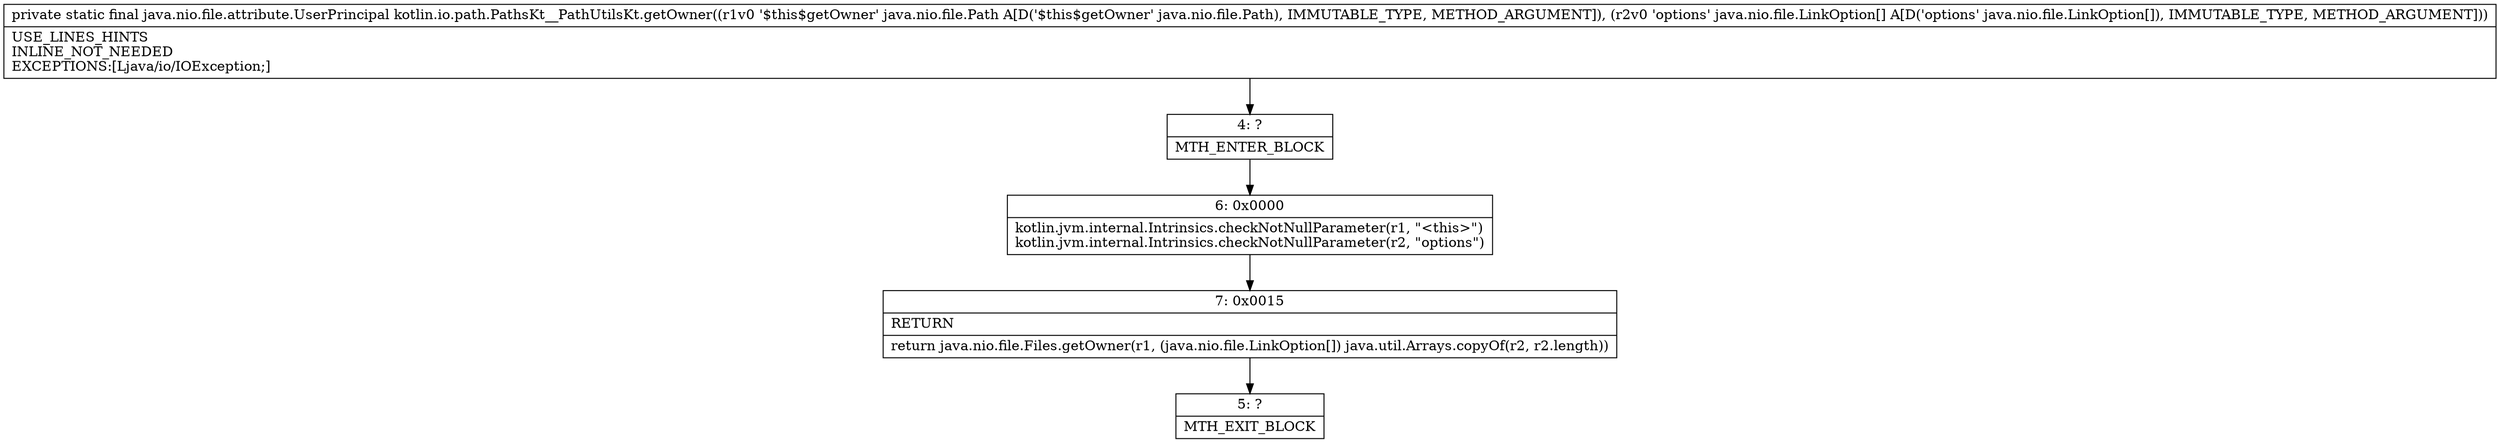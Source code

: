 digraph "CFG forkotlin.io.path.PathsKt__PathUtilsKt.getOwner(Ljava\/nio\/file\/Path;[Ljava\/nio\/file\/LinkOption;)Ljava\/nio\/file\/attribute\/UserPrincipal;" {
Node_4 [shape=record,label="{4\:\ ?|MTH_ENTER_BLOCK\l}"];
Node_6 [shape=record,label="{6\:\ 0x0000|kotlin.jvm.internal.Intrinsics.checkNotNullParameter(r1, \"\<this\>\")\lkotlin.jvm.internal.Intrinsics.checkNotNullParameter(r2, \"options\")\l}"];
Node_7 [shape=record,label="{7\:\ 0x0015|RETURN\l|return java.nio.file.Files.getOwner(r1, (java.nio.file.LinkOption[]) java.util.Arrays.copyOf(r2, r2.length))\l}"];
Node_5 [shape=record,label="{5\:\ ?|MTH_EXIT_BLOCK\l}"];
MethodNode[shape=record,label="{private static final java.nio.file.attribute.UserPrincipal kotlin.io.path.PathsKt__PathUtilsKt.getOwner((r1v0 '$this$getOwner' java.nio.file.Path A[D('$this$getOwner' java.nio.file.Path), IMMUTABLE_TYPE, METHOD_ARGUMENT]), (r2v0 'options' java.nio.file.LinkOption[] A[D('options' java.nio.file.LinkOption[]), IMMUTABLE_TYPE, METHOD_ARGUMENT]))  | USE_LINES_HINTS\lINLINE_NOT_NEEDED\lEXCEPTIONS:[Ljava\/io\/IOException;]\l}"];
MethodNode -> Node_4;Node_4 -> Node_6;
Node_6 -> Node_7;
Node_7 -> Node_5;
}

